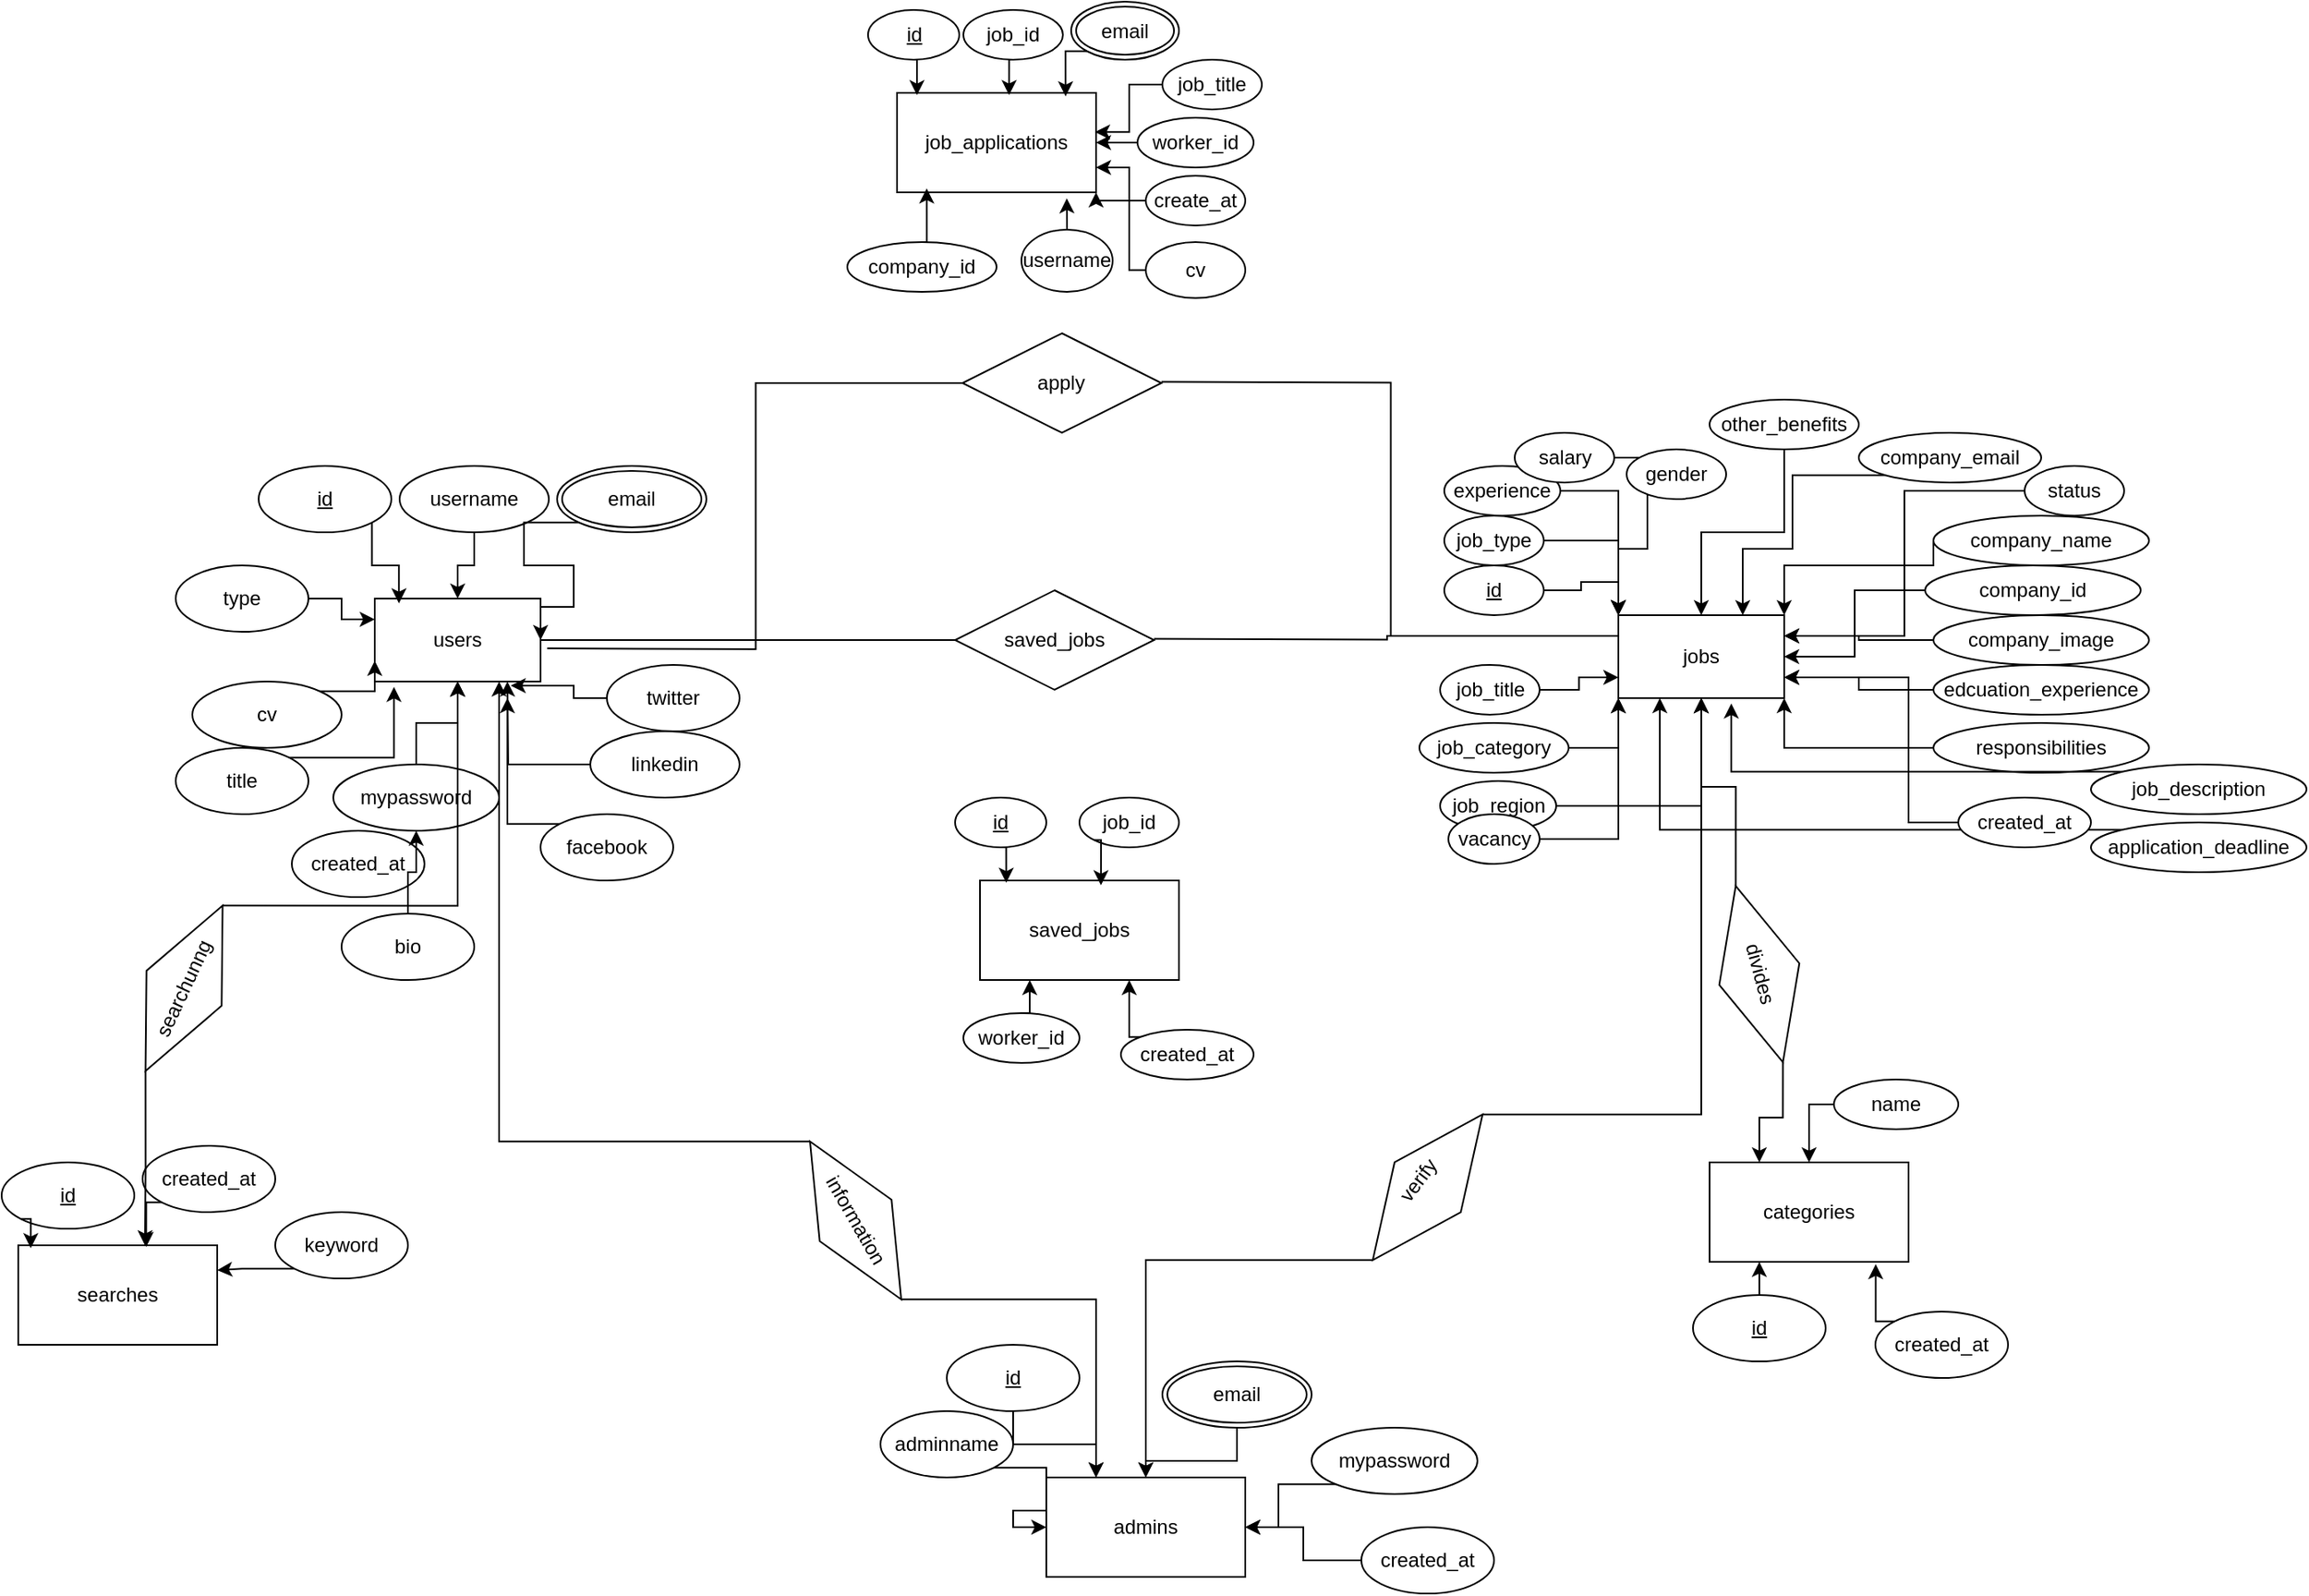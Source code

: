 <mxfile version="24.2.5" type="device">
  <diagram id="R2lEEEUBdFMjLlhIrx00" name="Page-1">
    <mxGraphModel dx="2610" dy="2183" grid="1" gridSize="10" guides="1" tooltips="1" connect="1" arrows="0" fold="1" page="1" pageScale="1" pageWidth="850" pageHeight="1100" math="0" shadow="0" extFonts="Permanent Marker^https://fonts.googleapis.com/css?family=Permanent+Marker">
      <root>
        <mxCell id="0" />
        <mxCell id="1" parent="0" />
        <mxCell id="Ezke2621hh7aN7jEpGSN-1" value="jobs" style="rounded=0;whiteSpace=wrap;html=1;" parent="1" vertex="1">
          <mxGeometry x="1155" y="300" width="100" height="50" as="geometry" />
        </mxCell>
        <mxCell id="Ezke2621hh7aN7jEpGSN-2" value="users" style="rounded=0;whiteSpace=wrap;html=1;" parent="1" vertex="1">
          <mxGeometry x="405" y="290" width="100" height="50" as="geometry" />
        </mxCell>
        <mxCell id="Ezke2621hh7aN7jEpGSN-3" value="categories" style="rounded=0;whiteSpace=wrap;html=1;" parent="1" vertex="1">
          <mxGeometry x="1210" y="630" width="120" height="60" as="geometry" />
        </mxCell>
        <mxCell id="Ezke2621hh7aN7jEpGSN-4" value="saved_jobs" style="rounded=0;whiteSpace=wrap;html=1;" parent="1" vertex="1">
          <mxGeometry x="770" y="460" width="120" height="60" as="geometry" />
        </mxCell>
        <mxCell id="Ezke2621hh7aN7jEpGSN-5" value="job_applications" style="rounded=0;whiteSpace=wrap;html=1;" parent="1" vertex="1">
          <mxGeometry x="720" y="-15" width="120" height="60" as="geometry" />
        </mxCell>
        <mxCell id="Ezke2621hh7aN7jEpGSN-6" value="searches" style="rounded=0;whiteSpace=wrap;html=1;" parent="1" vertex="1">
          <mxGeometry x="190" y="680" width="120" height="60" as="geometry" />
        </mxCell>
        <mxCell id="Ezke2621hh7aN7jEpGSN-7" value="admins" style="rounded=0;whiteSpace=wrap;html=1;" parent="1" vertex="1">
          <mxGeometry x="810" y="820" width="120" height="60" as="geometry" />
        </mxCell>
        <mxCell id="Ezke2621hh7aN7jEpGSN-10" value="id" style="ellipse;whiteSpace=wrap;html=1;align=center;fontStyle=4;" parent="1" vertex="1">
          <mxGeometry x="335" y="210" width="80" height="40" as="geometry" />
        </mxCell>
        <mxCell id="Ezke2621hh7aN7jEpGSN-27" value="" style="edgeStyle=orthogonalEdgeStyle;rounded=0;orthogonalLoop=1;jettySize=auto;html=1;" parent="1" source="Ezke2621hh7aN7jEpGSN-11" target="Ezke2621hh7aN7jEpGSN-2" edge="1">
          <mxGeometry relative="1" as="geometry" />
        </mxCell>
        <mxCell id="Ezke2621hh7aN7jEpGSN-11" value="username" style="ellipse;whiteSpace=wrap;html=1;align=center;" parent="1" vertex="1">
          <mxGeometry x="420" y="210" width="90" height="40" as="geometry" />
        </mxCell>
        <mxCell id="Ezke2621hh7aN7jEpGSN-29" style="edgeStyle=orthogonalEdgeStyle;rounded=0;orthogonalLoop=1;jettySize=auto;html=1;exitX=0;exitY=1;exitDx=0;exitDy=0;entryX=1;entryY=0.5;entryDx=0;entryDy=0;" parent="1" source="Ezke2621hh7aN7jEpGSN-12" target="Ezke2621hh7aN7jEpGSN-2" edge="1">
          <mxGeometry relative="1" as="geometry">
            <Array as="points">
              <mxPoint x="495" y="244" />
              <mxPoint x="495" y="270" />
              <mxPoint x="525" y="270" />
              <mxPoint x="525" y="295" />
              <mxPoint x="505" y="295" />
            </Array>
          </mxGeometry>
        </mxCell>
        <mxCell id="Ezke2621hh7aN7jEpGSN-12" value="email" style="ellipse;shape=doubleEllipse;margin=3;whiteSpace=wrap;html=1;align=center;" parent="1" vertex="1">
          <mxGeometry x="515" y="210" width="90" height="40" as="geometry" />
        </mxCell>
        <mxCell id="Ezke2621hh7aN7jEpGSN-32" value="" style="edgeStyle=orthogonalEdgeStyle;rounded=0;orthogonalLoop=1;jettySize=auto;html=1;" parent="1" source="Ezke2621hh7aN7jEpGSN-13" target="Ezke2621hh7aN7jEpGSN-2" edge="1">
          <mxGeometry relative="1" as="geometry" />
        </mxCell>
        <mxCell id="Ezke2621hh7aN7jEpGSN-145" style="edgeStyle=orthogonalEdgeStyle;rounded=0;orthogonalLoop=1;jettySize=auto;html=1;exitX=0;exitY=0.5;exitDx=0;exitDy=0;entryX=1;entryY=0.75;entryDx=0;entryDy=0;" parent="1" source="Ezke2621hh7aN7jEpGSN-14" target="Ezke2621hh7aN7jEpGSN-5" edge="1">
          <mxGeometry relative="1" as="geometry">
            <Array as="points">
              <mxPoint x="860" y="92" />
              <mxPoint x="860" y="30" />
            </Array>
          </mxGeometry>
        </mxCell>
        <mxCell id="Ezke2621hh7aN7jEpGSN-14" value="cv" style="ellipse;whiteSpace=wrap;html=1;align=center;" parent="1" vertex="1">
          <mxGeometry x="870" y="75" width="60" height="33.75" as="geometry" />
        </mxCell>
        <mxCell id="Ezke2621hh7aN7jEpGSN-41" style="edgeStyle=orthogonalEdgeStyle;rounded=0;orthogonalLoop=1;jettySize=auto;html=1;exitX=1;exitY=0.5;exitDx=0;exitDy=0;entryX=0;entryY=0.25;entryDx=0;entryDy=0;" parent="1" source="Ezke2621hh7aN7jEpGSN-15" target="Ezke2621hh7aN7jEpGSN-2" edge="1">
          <mxGeometry relative="1" as="geometry" />
        </mxCell>
        <mxCell id="Ezke2621hh7aN7jEpGSN-15" value="type" style="ellipse;whiteSpace=wrap;html=1;align=center;" parent="1" vertex="1">
          <mxGeometry x="285" y="270" width="80" height="40" as="geometry" />
        </mxCell>
        <mxCell id="Ezke2621hh7aN7jEpGSN-16" value="title" style="ellipse;whiteSpace=wrap;html=1;align=center;" parent="1" vertex="1">
          <mxGeometry x="285" y="380" width="80" height="40" as="geometry" />
        </mxCell>
        <mxCell id="Ezke2621hh7aN7jEpGSN-37" value="" style="edgeStyle=orthogonalEdgeStyle;rounded=0;orthogonalLoop=1;jettySize=auto;html=1;" parent="1" source="Ezke2621hh7aN7jEpGSN-13" target="Ezke2621hh7aN7jEpGSN-2" edge="1">
          <mxGeometry relative="1" as="geometry" />
        </mxCell>
        <mxCell id="Ezke2621hh7aN7jEpGSN-17" value="bio" style="ellipse;whiteSpace=wrap;html=1;align=center;" parent="1" vertex="1">
          <mxGeometry x="385" y="480" width="80" height="40" as="geometry" />
        </mxCell>
        <mxCell id="Ezke2621hh7aN7jEpGSN-36" style="edgeStyle=orthogonalEdgeStyle;rounded=0;orthogonalLoop=1;jettySize=auto;html=1;exitX=0;exitY=0;exitDx=0;exitDy=0;" parent="1" source="Ezke2621hh7aN7jEpGSN-18" edge="1">
          <mxGeometry relative="1" as="geometry">
            <mxPoint x="485" y="350" as="targetPoint" />
          </mxGeometry>
        </mxCell>
        <mxCell id="Ezke2621hh7aN7jEpGSN-18" value="facebook" style="ellipse;whiteSpace=wrap;html=1;align=center;" parent="1" vertex="1">
          <mxGeometry x="505" y="420" width="80" height="40" as="geometry" />
        </mxCell>
        <mxCell id="Ezke2621hh7aN7jEpGSN-19" value="twitter" style="ellipse;whiteSpace=wrap;html=1;align=center;" parent="1" vertex="1">
          <mxGeometry x="545" y="330" width="80" height="40" as="geometry" />
        </mxCell>
        <mxCell id="Ezke2621hh7aN7jEpGSN-35" style="edgeStyle=orthogonalEdgeStyle;rounded=0;orthogonalLoop=1;jettySize=auto;html=1;exitX=0;exitY=0.5;exitDx=0;exitDy=0;" parent="1" source="Ezke2621hh7aN7jEpGSN-20" edge="1">
          <mxGeometry relative="1" as="geometry">
            <mxPoint x="485" y="340" as="targetPoint" />
          </mxGeometry>
        </mxCell>
        <mxCell id="Ezke2621hh7aN7jEpGSN-20" value="linkedin" style="ellipse;whiteSpace=wrap;html=1;align=center;" parent="1" vertex="1">
          <mxGeometry x="535" y="370" width="90" height="40" as="geometry" />
        </mxCell>
        <mxCell id="Ezke2621hh7aN7jEpGSN-57" style="edgeStyle=orthogonalEdgeStyle;rounded=0;orthogonalLoop=1;jettySize=auto;html=1;exitX=1;exitY=1;exitDx=0;exitDy=0;entryX=0;entryY=0.5;entryDx=0;entryDy=0;" parent="1" source="Ezke2621hh7aN7jEpGSN-21" target="Ezke2621hh7aN7jEpGSN-7" edge="1">
          <mxGeometry relative="1" as="geometry" />
        </mxCell>
        <mxCell id="Ezke2621hh7aN7jEpGSN-21" value="adminname" style="ellipse;whiteSpace=wrap;html=1;align=center;" parent="1" vertex="1">
          <mxGeometry x="710" y="780" width="80" height="40" as="geometry" />
        </mxCell>
        <mxCell id="Ezke2621hh7aN7jEpGSN-31" style="edgeStyle=orthogonalEdgeStyle;rounded=0;orthogonalLoop=1;jettySize=auto;html=1;exitX=0.5;exitY=1;exitDx=0;exitDy=0;" parent="1" source="Ezke2621hh7aN7jEpGSN-13" target="Ezke2621hh7aN7jEpGSN-13" edge="1">
          <mxGeometry relative="1" as="geometry" />
        </mxCell>
        <mxCell id="Ezke2621hh7aN7jEpGSN-34" style="edgeStyle=orthogonalEdgeStyle;rounded=0;orthogonalLoop=1;jettySize=auto;html=1;exitX=0;exitY=0.5;exitDx=0;exitDy=0;entryX=0.82;entryY=1.05;entryDx=0;entryDy=0;entryPerimeter=0;" parent="1" source="Ezke2621hh7aN7jEpGSN-19" target="Ezke2621hh7aN7jEpGSN-2" edge="1">
          <mxGeometry relative="1" as="geometry" />
        </mxCell>
        <mxCell id="Ezke2621hh7aN7jEpGSN-39" style="edgeStyle=orthogonalEdgeStyle;rounded=0;orthogonalLoop=1;jettySize=auto;html=1;exitX=1;exitY=0;exitDx=0;exitDy=0;entryX=0.116;entryY=1.064;entryDx=0;entryDy=0;entryPerimeter=0;" parent="1" source="Ezke2621hh7aN7jEpGSN-16" target="Ezke2621hh7aN7jEpGSN-2" edge="1">
          <mxGeometry relative="1" as="geometry" />
        </mxCell>
        <mxCell id="Ezke2621hh7aN7jEpGSN-42" style="edgeStyle=orthogonalEdgeStyle;rounded=0;orthogonalLoop=1;jettySize=auto;html=1;exitX=1;exitY=1;exitDx=0;exitDy=0;entryX=0.146;entryY=0.057;entryDx=0;entryDy=0;entryPerimeter=0;" parent="1" source="Ezke2621hh7aN7jEpGSN-10" target="Ezke2621hh7aN7jEpGSN-2" edge="1">
          <mxGeometry relative="1" as="geometry" />
        </mxCell>
        <mxCell id="Ezke2621hh7aN7jEpGSN-43" value="id" style="ellipse;whiteSpace=wrap;html=1;align=center;fontStyle=4;" parent="1" vertex="1">
          <mxGeometry x="755" y="410" width="55" height="30" as="geometry" />
        </mxCell>
        <mxCell id="Ezke2621hh7aN7jEpGSN-59" value="" style="edgeStyle=orthogonalEdgeStyle;rounded=0;orthogonalLoop=1;jettySize=auto;html=1;" parent="1" source="Ezke2621hh7aN7jEpGSN-44" target="Ezke2621hh7aN7jEpGSN-7" edge="1">
          <mxGeometry relative="1" as="geometry" />
        </mxCell>
        <mxCell id="Ezke2621hh7aN7jEpGSN-44" value="email" style="ellipse;shape=doubleEllipse;margin=3;whiteSpace=wrap;html=1;align=center;" parent="1" vertex="1">
          <mxGeometry x="880" y="750" width="90" height="40" as="geometry" />
        </mxCell>
        <mxCell id="Ezke2621hh7aN7jEpGSN-62" style="edgeStyle=orthogonalEdgeStyle;rounded=0;orthogonalLoop=1;jettySize=auto;html=1;exitX=0;exitY=1;exitDx=0;exitDy=0;" parent="1" source="Ezke2621hh7aN7jEpGSN-45" target="Ezke2621hh7aN7jEpGSN-7" edge="1">
          <mxGeometry relative="1" as="geometry" />
        </mxCell>
        <mxCell id="Ezke2621hh7aN7jEpGSN-45" value="mypassword" style="ellipse;whiteSpace=wrap;html=1;align=center;" parent="1" vertex="1">
          <mxGeometry x="970" y="790" width="100" height="40" as="geometry" />
        </mxCell>
        <mxCell id="Ezke2621hh7aN7jEpGSN-46" value="created_at" style="ellipse;whiteSpace=wrap;html=1;align=center;" parent="1" vertex="1">
          <mxGeometry x="355" y="430" width="80" height="40" as="geometry" />
        </mxCell>
        <mxCell id="Ezke2621hh7aN7jEpGSN-60" value="" style="edgeStyle=orthogonalEdgeStyle;rounded=0;orthogonalLoop=1;jettySize=auto;html=1;" parent="1" source="Ezke2621hh7aN7jEpGSN-47" target="Ezke2621hh7aN7jEpGSN-7" edge="1">
          <mxGeometry relative="1" as="geometry" />
        </mxCell>
        <mxCell id="Ezke2621hh7aN7jEpGSN-47" value="created_at" style="ellipse;whiteSpace=wrap;html=1;align=center;" parent="1" vertex="1">
          <mxGeometry x="1000" y="850" width="80" height="40" as="geometry" />
        </mxCell>
        <mxCell id="Ezke2621hh7aN7jEpGSN-58" style="edgeStyle=orthogonalEdgeStyle;rounded=0;orthogonalLoop=1;jettySize=auto;html=1;exitX=0.5;exitY=1;exitDx=0;exitDy=0;entryX=0.25;entryY=0;entryDx=0;entryDy=0;" parent="1" source="Ezke2621hh7aN7jEpGSN-48" target="Ezke2621hh7aN7jEpGSN-7" edge="1">
          <mxGeometry relative="1" as="geometry" />
        </mxCell>
        <mxCell id="Ezke2621hh7aN7jEpGSN-48" value="id" style="ellipse;whiteSpace=wrap;html=1;align=center;fontStyle=4;" parent="1" vertex="1">
          <mxGeometry x="750" y="740" width="80" height="40" as="geometry" />
        </mxCell>
        <mxCell id="Ezke2621hh7aN7jEpGSN-49" value="created_at" style="ellipse;whiteSpace=wrap;html=1;align=center;" parent="1" vertex="1">
          <mxGeometry x="265" y="620" width="80" height="40" as="geometry" />
        </mxCell>
        <mxCell id="Ezke2621hh7aN7jEpGSN-56" style="edgeStyle=orthogonalEdgeStyle;rounded=0;orthogonalLoop=1;jettySize=auto;html=1;exitX=0;exitY=1;exitDx=0;exitDy=0;entryX=1;entryY=0.25;entryDx=0;entryDy=0;" parent="1" source="Ezke2621hh7aN7jEpGSN-50" target="Ezke2621hh7aN7jEpGSN-6" edge="1">
          <mxGeometry relative="1" as="geometry" />
        </mxCell>
        <mxCell id="Ezke2621hh7aN7jEpGSN-50" value="keyword" style="ellipse;whiteSpace=wrap;html=1;align=center;" parent="1" vertex="1">
          <mxGeometry x="345" y="660" width="80" height="40" as="geometry" />
        </mxCell>
        <mxCell id="Ezke2621hh7aN7jEpGSN-63" style="edgeStyle=orthogonalEdgeStyle;rounded=0;orthogonalLoop=1;jettySize=auto;html=1;exitX=0;exitY=0;exitDx=0;exitDy=0;entryX=0.25;entryY=1;entryDx=0;entryDy=0;" parent="1" source="Ezke2621hh7aN7jEpGSN-51" target="Ezke2621hh7aN7jEpGSN-3" edge="1">
          <mxGeometry relative="1" as="geometry" />
        </mxCell>
        <mxCell id="Ezke2621hh7aN7jEpGSN-51" value="id" style="ellipse;whiteSpace=wrap;html=1;align=center;fontStyle=4;" parent="1" vertex="1">
          <mxGeometry x="1200" y="710" width="80" height="40" as="geometry" />
        </mxCell>
        <mxCell id="Ezke2621hh7aN7jEpGSN-144" style="edgeStyle=orthogonalEdgeStyle;rounded=0;orthogonalLoop=1;jettySize=auto;html=1;exitX=0;exitY=0.5;exitDx=0;exitDy=0;entryX=1;entryY=1;entryDx=0;entryDy=0;" parent="1" source="Ezke2621hh7aN7jEpGSN-52" target="Ezke2621hh7aN7jEpGSN-5" edge="1">
          <mxGeometry relative="1" as="geometry" />
        </mxCell>
        <mxCell id="Ezke2621hh7aN7jEpGSN-52" value="create_at" style="ellipse;whiteSpace=wrap;html=1;align=center;" parent="1" vertex="1">
          <mxGeometry x="870" y="35" width="60" height="30" as="geometry" />
        </mxCell>
        <mxCell id="Ezke2621hh7aN7jEpGSN-67" style="edgeStyle=orthogonalEdgeStyle;rounded=0;orthogonalLoop=1;jettySize=auto;html=1;exitX=0;exitY=0.5;exitDx=0;exitDy=0;entryX=0.5;entryY=0;entryDx=0;entryDy=0;" parent="1" source="Ezke2621hh7aN7jEpGSN-53" target="Ezke2621hh7aN7jEpGSN-3" edge="1">
          <mxGeometry relative="1" as="geometry" />
        </mxCell>
        <mxCell id="Ezke2621hh7aN7jEpGSN-53" value="name" style="ellipse;whiteSpace=wrap;html=1;align=center;" parent="1" vertex="1">
          <mxGeometry x="1285" y="580" width="75" height="30" as="geometry" />
        </mxCell>
        <mxCell id="Ezke2621hh7aN7jEpGSN-55" style="edgeStyle=orthogonalEdgeStyle;rounded=0;orthogonalLoop=1;jettySize=auto;html=1;exitX=0;exitY=1;exitDx=0;exitDy=0;entryX=0.643;entryY=0.017;entryDx=0;entryDy=0;entryPerimeter=0;" parent="1" source="Ezke2621hh7aN7jEpGSN-49" target="Ezke2621hh7aN7jEpGSN-6" edge="1">
          <mxGeometry relative="1" as="geometry" />
        </mxCell>
        <mxCell id="Ezke2621hh7aN7jEpGSN-68" value="id" style="ellipse;whiteSpace=wrap;html=1;align=center;fontStyle=4;" parent="1" vertex="1">
          <mxGeometry x="180" y="630" width="80" height="40" as="geometry" />
        </mxCell>
        <mxCell id="Ezke2621hh7aN7jEpGSN-69" style="edgeStyle=orthogonalEdgeStyle;rounded=0;orthogonalLoop=1;jettySize=auto;html=1;exitX=0;exitY=1;exitDx=0;exitDy=0;entryX=0.063;entryY=0.029;entryDx=0;entryDy=0;entryPerimeter=0;" parent="1" source="Ezke2621hh7aN7jEpGSN-68" target="Ezke2621hh7aN7jEpGSN-6" edge="1">
          <mxGeometry relative="1" as="geometry" />
        </mxCell>
        <mxCell id="Ezke2621hh7aN7jEpGSN-77" style="edgeStyle=orthogonalEdgeStyle;rounded=0;orthogonalLoop=1;jettySize=auto;html=1;exitX=0.5;exitY=0;exitDx=0;exitDy=0;entryX=0.25;entryY=1;entryDx=0;entryDy=0;" parent="1" source="Ezke2621hh7aN7jEpGSN-70" target="Ezke2621hh7aN7jEpGSN-4" edge="1">
          <mxGeometry relative="1" as="geometry" />
        </mxCell>
        <mxCell id="Ezke2621hh7aN7jEpGSN-70" value="worker_id" style="ellipse;whiteSpace=wrap;html=1;align=center;" parent="1" vertex="1">
          <mxGeometry x="760" y="540" width="70" height="30" as="geometry" />
        </mxCell>
        <mxCell id="Ezke2621hh7aN7jEpGSN-71" value="job_id" style="ellipse;whiteSpace=wrap;html=1;align=center;" parent="1" vertex="1">
          <mxGeometry x="830" y="410" width="60" height="30" as="geometry" />
        </mxCell>
        <mxCell id="Ezke2621hh7aN7jEpGSN-72" value="created_at" style="ellipse;whiteSpace=wrap;html=1;align=center;" parent="1" vertex="1">
          <mxGeometry x="1310" y="720" width="80" height="40" as="geometry" />
        </mxCell>
        <mxCell id="Ezke2621hh7aN7jEpGSN-73" style="edgeStyle=orthogonalEdgeStyle;rounded=0;orthogonalLoop=1;jettySize=auto;html=1;exitX=0;exitY=0;exitDx=0;exitDy=0;entryX=0.835;entryY=1.023;entryDx=0;entryDy=0;entryPerimeter=0;" parent="1" source="Ezke2621hh7aN7jEpGSN-72" target="Ezke2621hh7aN7jEpGSN-3" edge="1">
          <mxGeometry relative="1" as="geometry" />
        </mxCell>
        <mxCell id="Ezke2621hh7aN7jEpGSN-75" style="edgeStyle=orthogonalEdgeStyle;rounded=0;orthogonalLoop=1;jettySize=auto;html=1;exitX=0.5;exitY=1;exitDx=0;exitDy=0;entryX=0.132;entryY=0.023;entryDx=0;entryDy=0;entryPerimeter=0;" parent="1" source="Ezke2621hh7aN7jEpGSN-43" target="Ezke2621hh7aN7jEpGSN-4" edge="1">
          <mxGeometry relative="1" as="geometry" />
        </mxCell>
        <mxCell id="Ezke2621hh7aN7jEpGSN-76" style="edgeStyle=orthogonalEdgeStyle;rounded=0;orthogonalLoop=1;jettySize=auto;html=1;exitX=0;exitY=1;exitDx=0;exitDy=0;entryX=0.608;entryY=0.048;entryDx=0;entryDy=0;entryPerimeter=0;" parent="1" source="Ezke2621hh7aN7jEpGSN-71" target="Ezke2621hh7aN7jEpGSN-4" edge="1">
          <mxGeometry relative="1" as="geometry" />
        </mxCell>
        <mxCell id="Ezke2621hh7aN7jEpGSN-106" style="edgeStyle=orthogonalEdgeStyle;rounded=0;orthogonalLoop=1;jettySize=auto;html=1;exitX=1;exitY=0.5;exitDx=0;exitDy=0;entryX=0;entryY=0;entryDx=0;entryDy=0;" parent="1" source="Ezke2621hh7aN7jEpGSN-79" target="Ezke2621hh7aN7jEpGSN-1" edge="1">
          <mxGeometry relative="1" as="geometry" />
        </mxCell>
        <mxCell id="Ezke2621hh7aN7jEpGSN-79" value="id" style="ellipse;whiteSpace=wrap;html=1;align=center;fontStyle=4;" parent="1" vertex="1">
          <mxGeometry x="1050" y="270" width="60" height="30" as="geometry" />
        </mxCell>
        <mxCell id="Ezke2621hh7aN7jEpGSN-104" style="edgeStyle=orthogonalEdgeStyle;rounded=0;orthogonalLoop=1;jettySize=auto;html=1;exitX=1;exitY=0.5;exitDx=0;exitDy=0;entryX=0;entryY=0;entryDx=0;entryDy=0;" parent="1" source="Ezke2621hh7aN7jEpGSN-80" target="Ezke2621hh7aN7jEpGSN-1" edge="1">
          <mxGeometry relative="1" as="geometry" />
        </mxCell>
        <mxCell id="Ezke2621hh7aN7jEpGSN-80" value="job_type" style="ellipse;whiteSpace=wrap;html=1;align=center;" parent="1" vertex="1">
          <mxGeometry x="1050" y="240" width="60" height="30" as="geometry" />
        </mxCell>
        <mxCell id="Ezke2621hh7aN7jEpGSN-109" value="" style="edgeStyle=orthogonalEdgeStyle;rounded=0;orthogonalLoop=1;jettySize=auto;html=1;" parent="1" source="Ezke2621hh7aN7jEpGSN-81" target="Ezke2621hh7aN7jEpGSN-1" edge="1">
          <mxGeometry relative="1" as="geometry" />
        </mxCell>
        <mxCell id="Ezke2621hh7aN7jEpGSN-81" value="job_region" style="ellipse;whiteSpace=wrap;html=1;align=center;" parent="1" vertex="1">
          <mxGeometry x="1047.5" y="400" width="70" height="30" as="geometry" />
        </mxCell>
        <mxCell id="Ezke2621hh7aN7jEpGSN-82" value="job_title" style="ellipse;whiteSpace=wrap;html=1;align=center;" parent="1" vertex="1">
          <mxGeometry x="880" y="-35" width="60" height="30" as="geometry" />
        </mxCell>
        <mxCell id="Ezke2621hh7aN7jEpGSN-111" style="edgeStyle=orthogonalEdgeStyle;rounded=0;orthogonalLoop=1;jettySize=auto;html=1;exitX=1;exitY=0.5;exitDx=0;exitDy=0;entryX=0;entryY=1;entryDx=0;entryDy=0;" parent="1" source="Ezke2621hh7aN7jEpGSN-83" target="Ezke2621hh7aN7jEpGSN-1" edge="1">
          <mxGeometry relative="1" as="geometry" />
        </mxCell>
        <mxCell id="Ezke2621hh7aN7jEpGSN-83" value="job_category" style="ellipse;whiteSpace=wrap;html=1;align=center;" parent="1" vertex="1">
          <mxGeometry x="1035" y="365" width="90" height="30" as="geometry" />
        </mxCell>
        <mxCell id="Ezke2621hh7aN7jEpGSN-112" style="edgeStyle=orthogonalEdgeStyle;rounded=0;orthogonalLoop=1;jettySize=auto;html=1;exitX=1;exitY=0.5;exitDx=0;exitDy=0;entryX=0;entryY=1;entryDx=0;entryDy=0;" parent="1" source="Ezke2621hh7aN7jEpGSN-85" target="Ezke2621hh7aN7jEpGSN-1" edge="1">
          <mxGeometry relative="1" as="geometry" />
        </mxCell>
        <mxCell id="Ezke2621hh7aN7jEpGSN-85" value="vacancy" style="ellipse;whiteSpace=wrap;html=1;align=center;" parent="1" vertex="1">
          <mxGeometry x="1052.5" y="420" width="55" height="30" as="geometry" />
        </mxCell>
        <mxCell id="Ezke2621hh7aN7jEpGSN-117" style="edgeStyle=orthogonalEdgeStyle;rounded=0;orthogonalLoop=1;jettySize=auto;html=1;exitX=1;exitY=0.5;exitDx=0;exitDy=0;entryX=0;entryY=0;entryDx=0;entryDy=0;" parent="1" source="Ezke2621hh7aN7jEpGSN-86" target="Ezke2621hh7aN7jEpGSN-1" edge="1">
          <mxGeometry relative="1" as="geometry" />
        </mxCell>
        <mxCell id="Ezke2621hh7aN7jEpGSN-86" value="experience" style="ellipse;whiteSpace=wrap;html=1;align=center;" parent="1" vertex="1">
          <mxGeometry x="1050" y="210" width="70" height="30" as="geometry" />
        </mxCell>
        <mxCell id="Ezke2621hh7aN7jEpGSN-118" style="edgeStyle=orthogonalEdgeStyle;rounded=0;orthogonalLoop=1;jettySize=auto;html=1;exitX=1;exitY=0.5;exitDx=0;exitDy=0;entryX=0;entryY=0;entryDx=0;entryDy=0;" parent="1" source="Ezke2621hh7aN7jEpGSN-87" target="Ezke2621hh7aN7jEpGSN-1" edge="1">
          <mxGeometry relative="1" as="geometry" />
        </mxCell>
        <mxCell id="Ezke2621hh7aN7jEpGSN-87" value="salary" style="ellipse;whiteSpace=wrap;html=1;align=center;" parent="1" vertex="1">
          <mxGeometry x="1092.5" y="190" width="60" height="30" as="geometry" />
        </mxCell>
        <mxCell id="Ezke2621hh7aN7jEpGSN-121" style="edgeStyle=orthogonalEdgeStyle;rounded=0;orthogonalLoop=1;jettySize=auto;html=1;exitX=0;exitY=0.5;exitDx=0;exitDy=0;entryX=1;entryY=0.25;entryDx=0;entryDy=0;" parent="1" source="Ezke2621hh7aN7jEpGSN-88" target="Ezke2621hh7aN7jEpGSN-1" edge="1">
          <mxGeometry relative="1" as="geometry" />
        </mxCell>
        <mxCell id="Ezke2621hh7aN7jEpGSN-88" value="status" style="ellipse;whiteSpace=wrap;html=1;align=center;" parent="1" vertex="1">
          <mxGeometry x="1400" y="210" width="60" height="30" as="geometry" />
        </mxCell>
        <mxCell id="Ezke2621hh7aN7jEpGSN-114" style="edgeStyle=orthogonalEdgeStyle;rounded=0;orthogonalLoop=1;jettySize=auto;html=1;exitX=0;exitY=0;exitDx=0;exitDy=0;entryX=0.25;entryY=1;entryDx=0;entryDy=0;" parent="1" source="Ezke2621hh7aN7jEpGSN-90" target="Ezke2621hh7aN7jEpGSN-1" edge="1">
          <mxGeometry relative="1" as="geometry" />
        </mxCell>
        <mxCell id="Ezke2621hh7aN7jEpGSN-90" value="application_deadline" style="ellipse;whiteSpace=wrap;html=1;align=center;" parent="1" vertex="1">
          <mxGeometry x="1440" y="425" width="130" height="30" as="geometry" />
        </mxCell>
        <mxCell id="Ezke2621hh7aN7jEpGSN-126" style="edgeStyle=orthogonalEdgeStyle;rounded=0;orthogonalLoop=1;jettySize=auto;html=1;exitX=0;exitY=0.5;exitDx=0;exitDy=0;entryX=1;entryY=1;entryDx=0;entryDy=0;" parent="1" source="Ezke2621hh7aN7jEpGSN-91" target="Ezke2621hh7aN7jEpGSN-1" edge="1">
          <mxGeometry relative="1" as="geometry" />
        </mxCell>
        <mxCell id="Ezke2621hh7aN7jEpGSN-91" value="responsibilities" style="ellipse;whiteSpace=wrap;html=1;align=center;" parent="1" vertex="1">
          <mxGeometry x="1345" y="365" width="130" height="30" as="geometry" />
        </mxCell>
        <mxCell id="Ezke2621hh7aN7jEpGSN-92" value="job_description" style="ellipse;whiteSpace=wrap;html=1;align=center;" parent="1" vertex="1">
          <mxGeometry x="1440" y="390" width="130" height="30" as="geometry" />
        </mxCell>
        <mxCell id="Ezke2621hh7aN7jEpGSN-125" style="edgeStyle=orthogonalEdgeStyle;rounded=0;orthogonalLoop=1;jettySize=auto;html=1;exitX=0;exitY=0.5;exitDx=0;exitDy=0;entryX=1;entryY=0.75;entryDx=0;entryDy=0;" parent="1" source="Ezke2621hh7aN7jEpGSN-93" target="Ezke2621hh7aN7jEpGSN-1" edge="1">
          <mxGeometry relative="1" as="geometry" />
        </mxCell>
        <mxCell id="Ezke2621hh7aN7jEpGSN-93" value="edcuation_experience" style="ellipse;whiteSpace=wrap;html=1;align=center;" parent="1" vertex="1">
          <mxGeometry x="1345" y="330" width="130" height="30" as="geometry" />
        </mxCell>
        <mxCell id="Ezke2621hh7aN7jEpGSN-123" style="edgeStyle=orthogonalEdgeStyle;rounded=0;orthogonalLoop=1;jettySize=auto;html=1;exitX=0;exitY=0.5;exitDx=0;exitDy=0;entryX=1;entryY=0.5;entryDx=0;entryDy=0;" parent="1" source="Ezke2621hh7aN7jEpGSN-94" target="Ezke2621hh7aN7jEpGSN-1" edge="1">
          <mxGeometry relative="1" as="geometry" />
        </mxCell>
        <mxCell id="Ezke2621hh7aN7jEpGSN-94" value="company_id" style="ellipse;whiteSpace=wrap;html=1;align=center;" parent="1" vertex="1">
          <mxGeometry x="1340" y="270" width="130" height="30" as="geometry" />
        </mxCell>
        <mxCell id="Ezke2621hh7aN7jEpGSN-119" style="edgeStyle=orthogonalEdgeStyle;rounded=0;orthogonalLoop=1;jettySize=auto;html=1;exitX=0.5;exitY=1;exitDx=0;exitDy=0;entryX=0.5;entryY=0;entryDx=0;entryDy=0;" parent="1" source="Ezke2621hh7aN7jEpGSN-95" target="Ezke2621hh7aN7jEpGSN-1" edge="1">
          <mxGeometry relative="1" as="geometry" />
        </mxCell>
        <mxCell id="Ezke2621hh7aN7jEpGSN-95" value="other_benefits" style="ellipse;whiteSpace=wrap;html=1;align=center;" parent="1" vertex="1">
          <mxGeometry x="1210" y="170" width="90" height="30" as="geometry" />
        </mxCell>
        <mxCell id="Ezke2621hh7aN7jEpGSN-122" style="edgeStyle=orthogonalEdgeStyle;rounded=0;orthogonalLoop=1;jettySize=auto;html=1;exitX=0;exitY=0.5;exitDx=0;exitDy=0;entryX=1;entryY=0;entryDx=0;entryDy=0;" parent="1" source="Ezke2621hh7aN7jEpGSN-96" target="Ezke2621hh7aN7jEpGSN-1" edge="1">
          <mxGeometry relative="1" as="geometry">
            <Array as="points">
              <mxPoint x="1345" y="270" />
              <mxPoint x="1255" y="270" />
            </Array>
          </mxGeometry>
        </mxCell>
        <mxCell id="Ezke2621hh7aN7jEpGSN-96" value="company_name" style="ellipse;whiteSpace=wrap;html=1;align=center;" parent="1" vertex="1">
          <mxGeometry x="1345" y="240" width="130" height="30" as="geometry" />
        </mxCell>
        <mxCell id="Ezke2621hh7aN7jEpGSN-120" style="edgeStyle=orthogonalEdgeStyle;rounded=0;orthogonalLoop=1;jettySize=auto;html=1;exitX=0;exitY=1;exitDx=0;exitDy=0;entryX=0.75;entryY=0;entryDx=0;entryDy=0;" parent="1" source="Ezke2621hh7aN7jEpGSN-97" target="Ezke2621hh7aN7jEpGSN-1" edge="1">
          <mxGeometry relative="1" as="geometry">
            <Array as="points">
              <mxPoint x="1260" y="216" />
              <mxPoint x="1260" y="260" />
              <mxPoint x="1230" y="260" />
            </Array>
          </mxGeometry>
        </mxCell>
        <mxCell id="Ezke2621hh7aN7jEpGSN-97" value="company_email" style="ellipse;whiteSpace=wrap;html=1;align=center;" parent="1" vertex="1">
          <mxGeometry x="1300" y="190" width="110" height="30" as="geometry" />
        </mxCell>
        <mxCell id="Ezke2621hh7aN7jEpGSN-124" style="edgeStyle=orthogonalEdgeStyle;rounded=0;orthogonalLoop=1;jettySize=auto;html=1;exitX=0;exitY=0.5;exitDx=0;exitDy=0;entryX=1;entryY=0.25;entryDx=0;entryDy=0;" parent="1" source="Ezke2621hh7aN7jEpGSN-98" target="Ezke2621hh7aN7jEpGSN-1" edge="1">
          <mxGeometry relative="1" as="geometry" />
        </mxCell>
        <mxCell id="Ezke2621hh7aN7jEpGSN-98" value="company_image" style="ellipse;whiteSpace=wrap;html=1;align=center;" parent="1" vertex="1">
          <mxGeometry x="1345" y="300" width="130" height="30" as="geometry" />
        </mxCell>
        <mxCell id="Ezke2621hh7aN7jEpGSN-99" value="gender" style="ellipse;whiteSpace=wrap;html=1;align=center;" parent="1" vertex="1">
          <mxGeometry x="1160" y="200" width="60" height="30" as="geometry" />
        </mxCell>
        <mxCell id="Ezke2621hh7aN7jEpGSN-116" style="edgeStyle=orthogonalEdgeStyle;rounded=0;orthogonalLoop=1;jettySize=auto;html=1;exitX=0;exitY=0.5;exitDx=0;exitDy=0;entryX=1;entryY=0.75;entryDx=0;entryDy=0;" parent="1" source="Ezke2621hh7aN7jEpGSN-100" target="Ezke2621hh7aN7jEpGSN-1" edge="1">
          <mxGeometry relative="1" as="geometry">
            <Array as="points">
              <mxPoint x="1330" y="425" />
              <mxPoint x="1330" y="338" />
            </Array>
          </mxGeometry>
        </mxCell>
        <mxCell id="Ezke2621hh7aN7jEpGSN-100" value="created_at" style="ellipse;whiteSpace=wrap;html=1;align=center;" parent="1" vertex="1">
          <mxGeometry x="1360" y="410" width="80" height="30" as="geometry" />
        </mxCell>
        <mxCell id="Ezke2621hh7aN7jEpGSN-115" style="edgeStyle=orthogonalEdgeStyle;rounded=0;orthogonalLoop=1;jettySize=auto;html=1;exitX=0;exitY=0;exitDx=0;exitDy=0;entryX=0.681;entryY=1.064;entryDx=0;entryDy=0;entryPerimeter=0;" parent="1" source="Ezke2621hh7aN7jEpGSN-92" target="Ezke2621hh7aN7jEpGSN-1" edge="1">
          <mxGeometry relative="1" as="geometry" />
        </mxCell>
        <mxCell id="Ezke2621hh7aN7jEpGSN-127" value="id" style="ellipse;whiteSpace=wrap;html=1;align=center;fontStyle=4;" parent="1" vertex="1">
          <mxGeometry x="702.5" y="-65" width="55" height="30" as="geometry" />
        </mxCell>
        <mxCell id="Ezke2621hh7aN7jEpGSN-128" value="job_id" style="ellipse;whiteSpace=wrap;html=1;align=center;" parent="1" vertex="1">
          <mxGeometry x="760" y="-65" width="60" height="30" as="geometry" />
        </mxCell>
        <mxCell id="Ezke2621hh7aN7jEpGSN-129" value="company_id" style="ellipse;whiteSpace=wrap;html=1;align=center;" parent="1" vertex="1">
          <mxGeometry x="690" y="75" width="90" height="30" as="geometry" />
        </mxCell>
        <mxCell id="Ezke2621hh7aN7jEpGSN-130" value="email" style="ellipse;shape=doubleEllipse;margin=3;whiteSpace=wrap;html=1;align=center;" parent="1" vertex="1">
          <mxGeometry x="825" y="-70" width="65" height="35" as="geometry" />
        </mxCell>
        <mxCell id="Ezke2621hh7aN7jEpGSN-131" value="username" style="ellipse;whiteSpace=wrap;html=1;align=center;" parent="1" vertex="1">
          <mxGeometry x="795" y="67.5" width="55" height="37.5" as="geometry" />
        </mxCell>
        <mxCell id="Ezke2621hh7aN7jEpGSN-133" style="edgeStyle=orthogonalEdgeStyle;rounded=0;orthogonalLoop=1;jettySize=auto;html=1;exitX=1;exitY=0;exitDx=0;exitDy=0;entryX=0;entryY=0.75;entryDx=0;entryDy=0;" parent="1" source="Ezke2621hh7aN7jEpGSN-132" target="Ezke2621hh7aN7jEpGSN-2" edge="1">
          <mxGeometry relative="1" as="geometry" />
        </mxCell>
        <mxCell id="Ezke2621hh7aN7jEpGSN-132" value="cv" style="ellipse;whiteSpace=wrap;html=1;align=center;" parent="1" vertex="1">
          <mxGeometry x="295" y="340" width="90" height="40" as="geometry" />
        </mxCell>
        <mxCell id="Ezke2621hh7aN7jEpGSN-143" value="" style="edgeStyle=orthogonalEdgeStyle;rounded=0;orthogonalLoop=1;jettySize=auto;html=1;" parent="1" source="Ezke2621hh7aN7jEpGSN-134" target="Ezke2621hh7aN7jEpGSN-5" edge="1">
          <mxGeometry relative="1" as="geometry" />
        </mxCell>
        <mxCell id="Ezke2621hh7aN7jEpGSN-134" value="worker_id" style="ellipse;whiteSpace=wrap;html=1;align=center;" parent="1" vertex="1">
          <mxGeometry x="865" width="70" height="30" as="geometry" />
        </mxCell>
        <mxCell id="Ezke2621hh7aN7jEpGSN-136" style="edgeStyle=orthogonalEdgeStyle;rounded=0;orthogonalLoop=1;jettySize=auto;html=1;exitX=1;exitY=0.5;exitDx=0;exitDy=0;entryX=0;entryY=0.75;entryDx=0;entryDy=0;" parent="1" source="Ezke2621hh7aN7jEpGSN-135" target="Ezke2621hh7aN7jEpGSN-1" edge="1">
          <mxGeometry relative="1" as="geometry" />
        </mxCell>
        <mxCell id="Ezke2621hh7aN7jEpGSN-135" value="job_title" style="ellipse;whiteSpace=wrap;html=1;align=center;" parent="1" vertex="1">
          <mxGeometry x="1047.5" y="330" width="60" height="30" as="geometry" />
        </mxCell>
        <mxCell id="Ezke2621hh7aN7jEpGSN-138" style="edgeStyle=orthogonalEdgeStyle;rounded=0;orthogonalLoop=1;jettySize=auto;html=1;exitX=0;exitY=0;exitDx=0;exitDy=0;entryX=0.75;entryY=1;entryDx=0;entryDy=0;" parent="1" source="Ezke2621hh7aN7jEpGSN-137" target="Ezke2621hh7aN7jEpGSN-4" edge="1">
          <mxGeometry relative="1" as="geometry" />
        </mxCell>
        <mxCell id="Ezke2621hh7aN7jEpGSN-137" value="created_at" style="ellipse;whiteSpace=wrap;html=1;align=center;" parent="1" vertex="1">
          <mxGeometry x="855" y="550" width="80" height="30" as="geometry" />
        </mxCell>
        <mxCell id="Ezke2621hh7aN7jEpGSN-139" style="edgeStyle=orthogonalEdgeStyle;rounded=0;orthogonalLoop=1;jettySize=auto;html=1;exitX=0.5;exitY=1;exitDx=0;exitDy=0;entryX=0.1;entryY=0.023;entryDx=0;entryDy=0;entryPerimeter=0;" parent="1" source="Ezke2621hh7aN7jEpGSN-127" target="Ezke2621hh7aN7jEpGSN-5" edge="1">
          <mxGeometry relative="1" as="geometry" />
        </mxCell>
        <mxCell id="Ezke2621hh7aN7jEpGSN-140" style="edgeStyle=orthogonalEdgeStyle;rounded=0;orthogonalLoop=1;jettySize=auto;html=1;exitX=0.5;exitY=1;exitDx=0;exitDy=0;entryX=0.563;entryY=0.023;entryDx=0;entryDy=0;entryPerimeter=0;" parent="1" source="Ezke2621hh7aN7jEpGSN-128" target="Ezke2621hh7aN7jEpGSN-5" edge="1">
          <mxGeometry relative="1" as="geometry" />
        </mxCell>
        <mxCell id="Ezke2621hh7aN7jEpGSN-141" style="edgeStyle=orthogonalEdgeStyle;rounded=0;orthogonalLoop=1;jettySize=auto;html=1;exitX=0;exitY=1;exitDx=0;exitDy=0;entryX=0.847;entryY=0.035;entryDx=0;entryDy=0;entryPerimeter=0;" parent="1" source="Ezke2621hh7aN7jEpGSN-130" target="Ezke2621hh7aN7jEpGSN-5" edge="1">
          <mxGeometry relative="1" as="geometry" />
        </mxCell>
        <mxCell id="Ezke2621hh7aN7jEpGSN-142" style="edgeStyle=orthogonalEdgeStyle;rounded=0;orthogonalLoop=1;jettySize=auto;html=1;exitX=0;exitY=0.5;exitDx=0;exitDy=0;entryX=0.995;entryY=0.393;entryDx=0;entryDy=0;entryPerimeter=0;" parent="1" source="Ezke2621hh7aN7jEpGSN-82" target="Ezke2621hh7aN7jEpGSN-5" edge="1">
          <mxGeometry relative="1" as="geometry" />
        </mxCell>
        <mxCell id="Ezke2621hh7aN7jEpGSN-146" style="edgeStyle=orthogonalEdgeStyle;rounded=0;orthogonalLoop=1;jettySize=auto;html=1;exitX=0.5;exitY=0;exitDx=0;exitDy=0;entryX=0.853;entryY=1.06;entryDx=0;entryDy=0;entryPerimeter=0;" parent="1" source="Ezke2621hh7aN7jEpGSN-131" target="Ezke2621hh7aN7jEpGSN-5" edge="1">
          <mxGeometry relative="1" as="geometry" />
        </mxCell>
        <mxCell id="Ezke2621hh7aN7jEpGSN-148" style="edgeStyle=orthogonalEdgeStyle;rounded=0;orthogonalLoop=1;jettySize=auto;html=1;exitX=0.5;exitY=0;exitDx=0;exitDy=0;entryX=0.149;entryY=0.961;entryDx=0;entryDy=0;entryPerimeter=0;" parent="1" source="Ezke2621hh7aN7jEpGSN-129" target="Ezke2621hh7aN7jEpGSN-5" edge="1">
          <mxGeometry relative="1" as="geometry" />
        </mxCell>
        <mxCell id="Ezke2621hh7aN7jEpGSN-150" value="saved_jobs" style="shape=rhombus;perimeter=rhombusPerimeter;whiteSpace=wrap;html=1;align=center;" parent="1" vertex="1">
          <mxGeometry x="755" y="285" width="120" height="60" as="geometry" />
        </mxCell>
        <mxCell id="Ezke2621hh7aN7jEpGSN-152" value="" style="edgeStyle=orthogonalEdgeStyle;rounded=0;orthogonalLoop=1;jettySize=auto;html=1;" parent="1" source="Ezke2621hh7aN7jEpGSN-17" target="Ezke2621hh7aN7jEpGSN-13" edge="1">
          <mxGeometry relative="1" as="geometry">
            <mxPoint x="465" y="440" as="sourcePoint" />
            <mxPoint x="455" y="340" as="targetPoint" />
          </mxGeometry>
        </mxCell>
        <mxCell id="Ezke2621hh7aN7jEpGSN-13" value="mypassword" style="ellipse;whiteSpace=wrap;html=1;align=center;" parent="1" vertex="1">
          <mxGeometry x="380" y="390" width="100" height="40" as="geometry" />
        </mxCell>
        <mxCell id="Ezke2621hh7aN7jEpGSN-159" value="" style="endArrow=none;html=1;rounded=0;labelBackgroundColor=default;strokeColor=default;align=center;verticalAlign=middle;fontFamily=Helvetica;fontSize=11;fontColor=default;shape=connector;edgeStyle=orthogonalEdgeStyle;entryX=0;entryY=0.5;entryDx=0;entryDy=0;exitX=1;exitY=0.5;exitDx=0;exitDy=0;" parent="1" source="Ezke2621hh7aN7jEpGSN-2" target="Ezke2621hh7aN7jEpGSN-150" edge="1">
          <mxGeometry relative="1" as="geometry">
            <mxPoint x="565" y="314.29" as="sourcePoint" />
            <mxPoint x="725" y="314.29" as="targetPoint" />
          </mxGeometry>
        </mxCell>
        <mxCell id="Ezke2621hh7aN7jEpGSN-160" value="" style="endArrow=none;html=1;rounded=0;labelBackgroundColor=default;strokeColor=default;align=center;verticalAlign=middle;fontFamily=Helvetica;fontSize=11;fontColor=default;shape=connector;edgeStyle=orthogonalEdgeStyle;entryX=0;entryY=0.25;entryDx=0;entryDy=0;exitX=1;exitY=0.5;exitDx=0;exitDy=0;" parent="1" target="Ezke2621hh7aN7jEpGSN-1" edge="1">
          <mxGeometry relative="1" as="geometry">
            <mxPoint x="875" y="314.29" as="sourcePoint" />
            <mxPoint x="1125" y="314.29" as="targetPoint" />
          </mxGeometry>
        </mxCell>
        <mxCell id="Ezke2621hh7aN7jEpGSN-162" value="apply" style="shape=rhombus;perimeter=rhombusPerimeter;whiteSpace=wrap;html=1;align=center;" parent="1" vertex="1">
          <mxGeometry x="759.45" y="130" width="120" height="60" as="geometry" />
        </mxCell>
        <mxCell id="Ezke2621hh7aN7jEpGSN-163" value="" style="endArrow=none;html=1;rounded=0;labelBackgroundColor=default;strokeColor=default;align=center;verticalAlign=middle;fontFamily=Helvetica;fontSize=11;fontColor=default;shape=connector;edgeStyle=orthogonalEdgeStyle;entryX=0;entryY=0.5;entryDx=0;entryDy=0;" parent="1" target="Ezke2621hh7aN7jEpGSN-162" edge="1">
          <mxGeometry relative="1" as="geometry">
            <mxPoint x="509" y="320" as="sourcePoint" />
            <mxPoint x="729.45" y="159.29" as="targetPoint" />
          </mxGeometry>
        </mxCell>
        <mxCell id="Ezke2621hh7aN7jEpGSN-164" value="" style="endArrow=none;html=1;rounded=0;labelBackgroundColor=default;strokeColor=default;align=center;verticalAlign=middle;fontFamily=Helvetica;fontSize=11;fontColor=default;shape=connector;edgeStyle=orthogonalEdgeStyle;entryX=0;entryY=0.25;entryDx=0;entryDy=0;exitX=1;exitY=0.5;exitDx=0;exitDy=0;" parent="1" target="Ezke2621hh7aN7jEpGSN-1" edge="1">
          <mxGeometry relative="1" as="geometry">
            <mxPoint x="879.45" y="159.29" as="sourcePoint" />
            <mxPoint x="1159.45" y="158" as="targetPoint" />
          </mxGeometry>
        </mxCell>
        <mxCell id="Ezke2621hh7aN7jEpGSN-167" style="edgeStyle=orthogonalEdgeStyle;shape=connector;rounded=0;orthogonalLoop=1;jettySize=auto;html=1;exitX=0;exitY=0.5;exitDx=0;exitDy=0;entryX=0.5;entryY=1;entryDx=0;entryDy=0;labelBackgroundColor=default;strokeColor=default;align=center;verticalAlign=middle;fontFamily=Helvetica;fontSize=11;fontColor=default;startArrow=none;startFill=0;endArrow=classic;" parent="1" source="Ezke2621hh7aN7jEpGSN-166" target="Ezke2621hh7aN7jEpGSN-1" edge="1">
          <mxGeometry relative="1" as="geometry" />
        </mxCell>
        <mxCell id="Ezke2621hh7aN7jEpGSN-168" style="edgeStyle=orthogonalEdgeStyle;shape=connector;rounded=0;orthogonalLoop=1;jettySize=auto;html=1;exitX=1;exitY=0.5;exitDx=0;exitDy=0;entryX=0.25;entryY=0;entryDx=0;entryDy=0;labelBackgroundColor=default;strokeColor=default;align=center;verticalAlign=middle;fontFamily=Helvetica;fontSize=11;fontColor=default;startArrow=none;startFill=0;endArrow=classic;" parent="1" source="Ezke2621hh7aN7jEpGSN-166" target="Ezke2621hh7aN7jEpGSN-3" edge="1">
          <mxGeometry relative="1" as="geometry" />
        </mxCell>
        <mxCell id="Ezke2621hh7aN7jEpGSN-166" value="divides" style="shape=rhombus;perimeter=rhombusPerimeter;whiteSpace=wrap;html=1;align=center;rotation=75;" parent="1" vertex="1">
          <mxGeometry x="1185" y="491.46" width="110" height="50" as="geometry" />
        </mxCell>
        <mxCell id="k0a0xqbO0nKVwPX-qdek-2" style="edgeStyle=orthogonalEdgeStyle;rounded=0;orthogonalLoop=1;jettySize=auto;html=1;exitX=1;exitY=0.5;exitDx=0;exitDy=0;entryX=0.25;entryY=0;entryDx=0;entryDy=0;" edge="1" parent="1" source="k0a0xqbO0nKVwPX-qdek-1" target="Ezke2621hh7aN7jEpGSN-7">
          <mxGeometry relative="1" as="geometry" />
        </mxCell>
        <mxCell id="k0a0xqbO0nKVwPX-qdek-3" style="edgeStyle=orthogonalEdgeStyle;rounded=0;orthogonalLoop=1;jettySize=auto;html=1;exitX=0;exitY=0.5;exitDx=0;exitDy=0;entryX=0.75;entryY=1;entryDx=0;entryDy=0;" edge="1" parent="1" source="k0a0xqbO0nKVwPX-qdek-1" target="Ezke2621hh7aN7jEpGSN-2">
          <mxGeometry relative="1" as="geometry" />
        </mxCell>
        <mxCell id="k0a0xqbO0nKVwPX-qdek-1" value="information" style="shape=rhombus;perimeter=rhombusPerimeter;whiteSpace=wrap;html=1;align=center;rotation=60;" vertex="1" parent="1">
          <mxGeometry x="640.0" y="640" width="110" height="50" as="geometry" />
        </mxCell>
        <mxCell id="k0a0xqbO0nKVwPX-qdek-6" style="edgeStyle=orthogonalEdgeStyle;rounded=0;orthogonalLoop=1;jettySize=auto;html=1;exitX=1;exitY=0.5;exitDx=0;exitDy=0;entryX=0.5;entryY=1;entryDx=0;entryDy=0;" edge="1" parent="1" source="k0a0xqbO0nKVwPX-qdek-4" target="Ezke2621hh7aN7jEpGSN-1">
          <mxGeometry relative="1" as="geometry" />
        </mxCell>
        <mxCell id="k0a0xqbO0nKVwPX-qdek-7" style="edgeStyle=orthogonalEdgeStyle;rounded=0;orthogonalLoop=1;jettySize=auto;html=1;exitX=0;exitY=0.5;exitDx=0;exitDy=0;" edge="1" parent="1" source="k0a0xqbO0nKVwPX-qdek-4" target="Ezke2621hh7aN7jEpGSN-7">
          <mxGeometry relative="1" as="geometry" />
        </mxCell>
        <mxCell id="k0a0xqbO0nKVwPX-qdek-4" value="verify&lt;div&gt;&lt;br&gt;&lt;/div&gt;" style="shape=rhombus;perimeter=rhombusPerimeter;whiteSpace=wrap;html=1;align=center;rotation=-53;" vertex="1" parent="1">
          <mxGeometry x="985.0" y="620" width="110" height="50" as="geometry" />
        </mxCell>
        <mxCell id="k0a0xqbO0nKVwPX-qdek-9" style="edgeStyle=orthogonalEdgeStyle;rounded=0;orthogonalLoop=1;jettySize=auto;html=1;exitX=1;exitY=0.5;exitDx=0;exitDy=0;entryX=0.5;entryY=1;entryDx=0;entryDy=0;" edge="1" parent="1" source="k0a0xqbO0nKVwPX-qdek-8" target="Ezke2621hh7aN7jEpGSN-2">
          <mxGeometry relative="1" as="geometry" />
        </mxCell>
        <mxCell id="k0a0xqbO0nKVwPX-qdek-8" value="searchunng" style="shape=rhombus;perimeter=rhombusPerimeter;whiteSpace=wrap;html=1;align=center;rotation=-65;" vertex="1" parent="1">
          <mxGeometry x="235.0" y="500" width="110" height="50" as="geometry" />
        </mxCell>
        <mxCell id="k0a0xqbO0nKVwPX-qdek-10" style="edgeStyle=orthogonalEdgeStyle;rounded=0;orthogonalLoop=1;jettySize=auto;html=1;exitX=0;exitY=0.5;exitDx=0;exitDy=0;entryX=0.637;entryY=0;entryDx=0;entryDy=0;entryPerimeter=0;" edge="1" parent="1" source="k0a0xqbO0nKVwPX-qdek-8" target="Ezke2621hh7aN7jEpGSN-6">
          <mxGeometry relative="1" as="geometry" />
        </mxCell>
      </root>
    </mxGraphModel>
  </diagram>
</mxfile>
